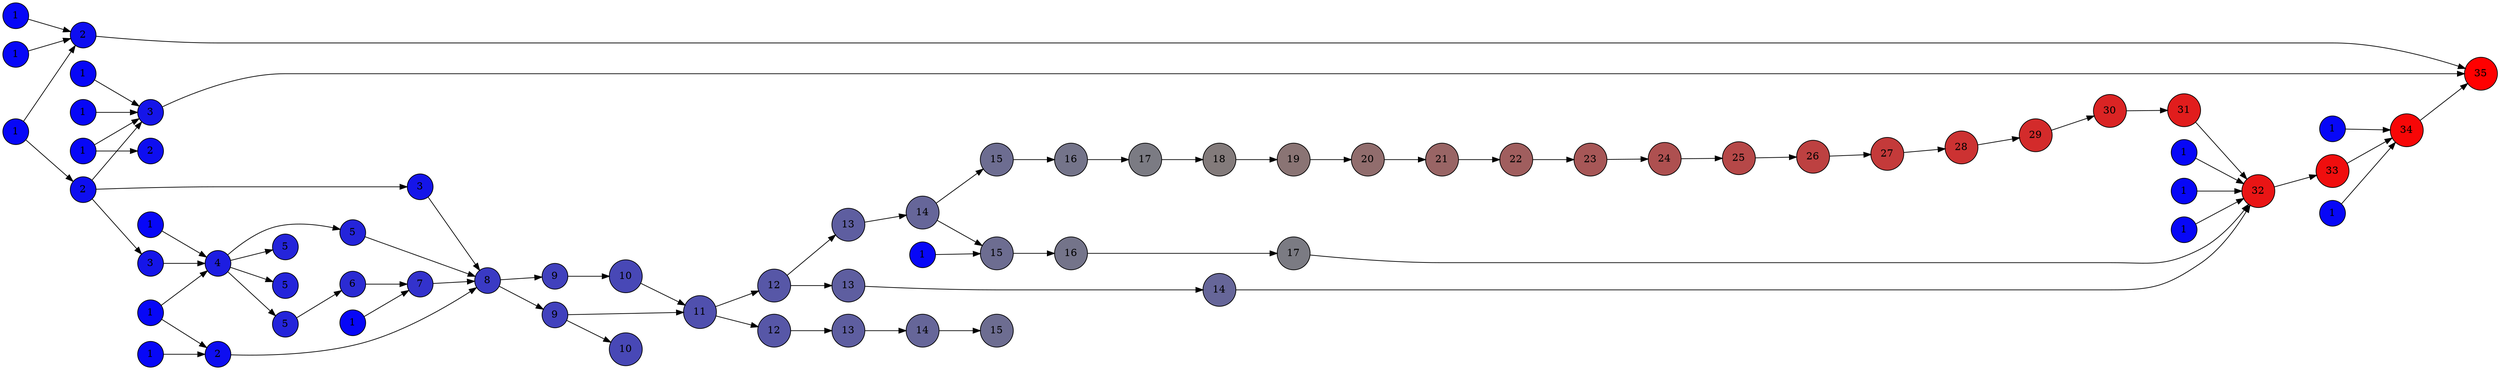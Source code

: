 digraph {
rankdir = LR;
ranksep = "0.8";
node[shape = circle];
node68 [shape=circle, style=filled, label=35, fillcolor="#ff0000"];
node67 [shape=circle, style=filled, label=2, fillcolor="#0e0ef0"];
node66 [shape=circle, style=filled, label=3, fillcolor="#1515e9"];
node65 [shape=circle, style=filled, label=1, fillcolor="#0707f7"];
node64 [shape=circle, style=filled, label=1, fillcolor="#0707f7"];
node63 [shape=circle, style=filled, label=1, fillcolor="#0707f7"];
node62 [shape=circle, style=filled, label=1, fillcolor="#0707f7"];
node61 [shape=circle, style=filled, label=1, fillcolor="#0707f7"];
node60 [shape=circle, style=filled, label=1, fillcolor="#0707f7"];
node59 [shape=circle, style=filled, label=1, fillcolor="#0707f7"];
node58 [shape=circle, style=filled, label=1, fillcolor="#0707f7"];
node57 [shape=circle, style=filled, label=1, fillcolor="#0707f7"];
node56 [shape=circle, style=filled, label=2, fillcolor="#0e0ef0"];
node55 [shape=circle, style=filled, label=2, fillcolor="#0e0ef0"];
node54 [shape=circle, style=filled, label=23, fillcolor="#a75757"];
node53 [shape=circle, style=filled, label=20, fillcolor="#916d6d"];
node52 [shape=circle, style=filled, label=29, fillcolor="#d32b2b"];
node51 [shape=circle, style=filled, label=26, fillcolor="#bd4141"];
node50 [shape=circle, style=filled, label=22, fillcolor="#a05e5e"];
node49 [shape=circle, style=filled, label=31, fillcolor="#e11d1d"];
node48 [shape=circle, style=filled, label=19, fillcolor="#8a7474"];
node47 [shape=circle, style=filled, label=28, fillcolor="#cc3232"];
node46 [shape=circle, style=filled, label=25, fillcolor="#b64848"];
node45 [shape=circle, style=filled, label=21, fillcolor="#996565"];
node44 [shape=circle, style=filled, label=30, fillcolor="#da2424"];
node43 [shape=circle, style=filled, label=18, fillcolor="#837b7b"];
node42 [shape=circle, style=filled, label=27, fillcolor="#c43a3a"];
node41 [shape=circle, style=filled, label=24, fillcolor="#ae5050"];
node40 [shape=circle, style=filled, label=16, fillcolor="#74748a"];
node39 [shape=circle, style=filled, label=13, fillcolor="#5e5ea0"];
node38 [shape=circle, style=filled, label=17, fillcolor="#7b7b83"];
node37 [shape=circle, style=filled, label=14, fillcolor="#666699"];
node36 [shape=circle, style=filled, label=15, fillcolor="#6d6d91"];
node35 [shape=circle, style=filled, label=12, fillcolor="#5757a7"];
node34 [shape=circle, style=filled, label=1, fillcolor="#0707f7"];
node33 [shape=circle, style=filled, label=3, fillcolor="#1515e9"];
node32 [shape=circle, style=filled, label=3, fillcolor="#1515e9"];
node31 [shape=circle, style=filled, label=1, fillcolor="#0707f7"];
node30 [shape=circle, style=filled, label=7, fillcolor="#3332cc"];
node29 [shape=circle, style=filled, label=33, fillcolor="#f00e0e"];
node28 [shape=circle, style=filled, label=4, fillcolor="#1d1de1"];
node27 [shape=circle, style=filled, label=5, fillcolor="#2424da"];
node26 [shape=circle, style=filled, label=6, fillcolor="#2b2bd3"];
node25 [shape=circle, style=filled, label=15, fillcolor="#6d6d91"];
node24 [shape=circle, style=filled, label=14, fillcolor="#666699"];
node23 [shape=circle, style=filled, label=12, fillcolor="#5757a7"];
node22 [shape=circle, style=filled, label=13, fillcolor="#5e5ea0"];
node21 [shape=circle, style=filled, label=9, fillcolor="#4141bd"];
node20 [shape=circle, style=filled, label=8, fillcolor="#3a3ac4"];
node19 [shape=circle, style=filled, label=32, fillcolor="#e91515"];
node18 [shape=circle, style=filled, label=15, fillcolor="#6d6d91"];
node17 [shape=circle, style=filled, label=17, fillcolor="#7b7b83"];
node16 [shape=circle, style=filled, label=16, fillcolor="#74748a"];
node15 [shape=circle, style=filled, label=1, fillcolor="#0707f7"];
node14 [shape=circle, style=filled, label=1, fillcolor="#0707f7"];
node13 [shape=circle, style=filled, label=1, fillcolor="#0707f7"];
node12 [shape=circle, style=filled, label=5, fillcolor="#2424da"];
node11 [shape=circle, style=filled, label=13, fillcolor="#5e5ea0"];
node10 [shape=circle, style=filled, label=14, fillcolor="#666699"];
node9 [shape=circle, style=filled, label=11, fillcolor="#5050ae"];
node8 [shape=circle, style=filled, label=10, fillcolor="#4848b6"];
node7 [shape=circle, style=filled, label=5, fillcolor="#2424da"];
node6 [shape=circle, style=filled, label=10, fillcolor="#4848b6"];
node5 [shape=circle, style=filled, label=5, fillcolor="#2424da"];
node4 [shape=circle, style=filled, label=2, fillcolor="#0e0ef0"];
node3 [shape=circle, style=filled, label=34, fillcolor="#f70707"];
node2 [shape=circle, style=filled, label=1, fillcolor="#0707f7"];
node1 [shape=circle, style=filled, label=1, fillcolor="#0707f7"];
node0 [shape=circle, style=filled, label=9, fillcolor="#4141bd"];
node67 -> node68;
node66 -> node68;
node65 -> node55;
node65 -> node67;
node64 -> node67;
node63 -> node28;
node62 -> node56;
node62 -> node66;
node61 -> node66;
node60 -> node66;
node59 -> node67;
node58 -> node4;
node58 -> node28;
node57 -> node30;
node55 -> node32;
node55 -> node33;
node55 -> node66;
node54 -> node41;
node53 -> node45;
node52 -> node44;
node51 -> node42;
node50 -> node54;
node49 -> node19;
node48 -> node53;
node47 -> node52;
node46 -> node51;
node45 -> node50;
node44 -> node49;
node43 -> node48;
node42 -> node47;
node41 -> node46;
node40 -> node38;
node39 -> node37;
node38 -> node43;
node37 -> node18;
node37 -> node36;
node36 -> node40;
node35 -> node11;
node35 -> node39;
node34 -> node19;
node33 -> node28;
node32 -> node20;
node31 -> node4;
node30 -> node20;
node29 -> node3;
node28 -> node5;
node28 -> node7;
node28 -> node12;
node28 -> node27;
node27 -> node26;
node26 -> node30;
node24 -> node25;
node23 -> node22;
node22 -> node24;
node21 -> node6;
node21 -> node9;
node20 -> node0;
node20 -> node21;
node19 -> node29;
node18 -> node16;
node17 -> node19;
node16 -> node17;
node15 -> node18;
node14 -> node19;
node13 -> node19;
node12 -> node20;
node11 -> node10;
node10 -> node19;
node9 -> node23;
node9 -> node35;
node8 -> node9;
node4 -> node20;
node3 -> node68;
node2 -> node3;
node1 -> node3;
node0 -> node8;
}